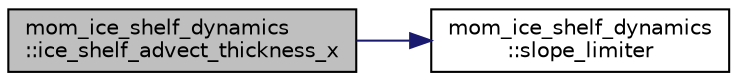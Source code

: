 digraph "mom_ice_shelf_dynamics::ice_shelf_advect_thickness_x"
{
 // INTERACTIVE_SVG=YES
 // LATEX_PDF_SIZE
  edge [fontname="Helvetica",fontsize="10",labelfontname="Helvetica",labelfontsize="10"];
  node [fontname="Helvetica",fontsize="10",shape=record];
  rankdir="LR";
  Node1 [label="mom_ice_shelf_dynamics\l::ice_shelf_advect_thickness_x",height=0.2,width=0.4,color="black", fillcolor="grey75", style="filled", fontcolor="black",tooltip=" "];
  Node1 -> Node2 [color="midnightblue",fontsize="10",style="solid",fontname="Helvetica"];
  Node2 [label="mom_ice_shelf_dynamics\l::slope_limiter",height=0.2,width=0.4,color="black", fillcolor="white", style="filled",URL="$namespacemom__ice__shelf__dynamics.html#a0e3d8eb91b7cbea4bb6b5063f5b1aada",tooltip="used for flux limiting in advective subroutines Van Leer limiter (source: Wikipedia)"];
}
